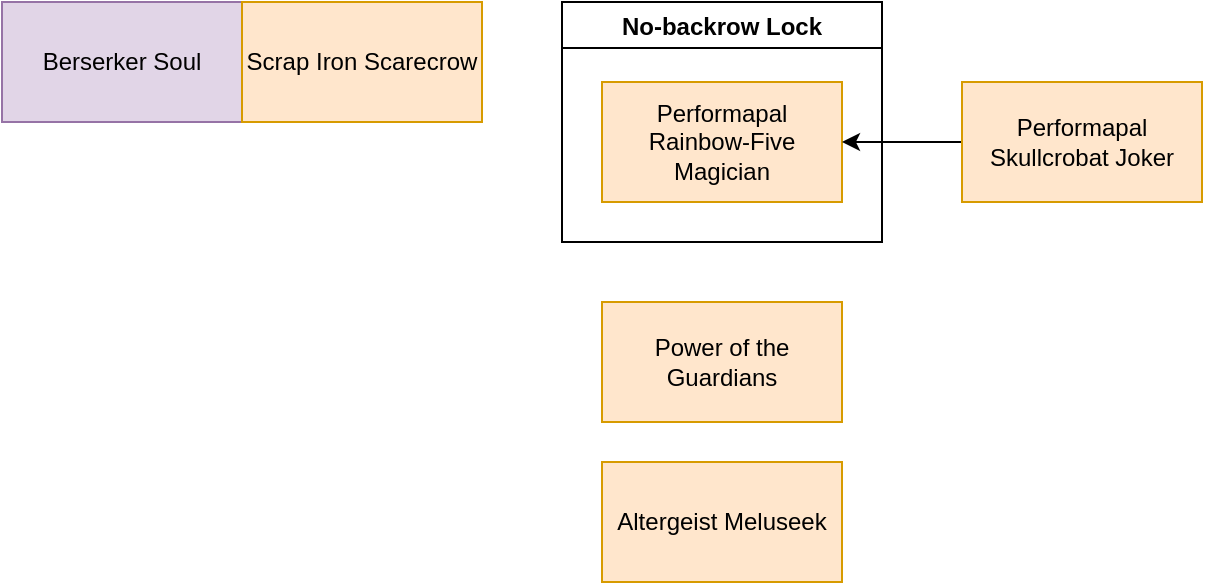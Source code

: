 <mxfile version="20.2.2" type="github" pages="9">
  <diagram id="tqtPxRGmtKnDjlXkXx3w" name="Direct Attack">
    <mxGraphModel dx="1422" dy="754" grid="1" gridSize="10" guides="1" tooltips="1" connect="1" arrows="1" fold="1" page="1" pageScale="1" pageWidth="850" pageHeight="1100" math="0" shadow="0">
      <root>
        <mxCell id="0" />
        <mxCell id="1" parent="0" />
        <mxCell id="i6ivA8VLhFzzxt_EUd3W-1" value="Berserker Soul" style="whiteSpace=wrap;html=1;fillColor=#e1d5e7;strokeColor=#9673a6;" parent="1" vertex="1">
          <mxGeometry x="40" y="40" width="120" height="60" as="geometry" />
        </mxCell>
        <mxCell id="HmCaL-YEFzU1u5kMsk7C-1" value="Scrap Iron Scarecrow" style="whiteSpace=wrap;html=1;fillColor=#ffe6cc;strokeColor=#d79b00;" parent="1" vertex="1">
          <mxGeometry x="160" y="40" width="120" height="60" as="geometry" />
        </mxCell>
        <mxCell id="-nHRircxOOFd57Krlaqe-1" value="No-backrow Lock" style="swimlane;" parent="1" vertex="1">
          <mxGeometry x="320" y="40" width="160" height="120" as="geometry" />
        </mxCell>
        <mxCell id="-nHRircxOOFd57Krlaqe-2" value="Performapal Rainbow-Five Magician" style="whiteSpace=wrap;html=1;fillColor=#ffe6cc;strokeColor=#d79b00;" parent="-nHRircxOOFd57Krlaqe-1" vertex="1">
          <mxGeometry x="20" y="40" width="120" height="60" as="geometry" />
        </mxCell>
        <mxCell id="-nHRircxOOFd57Krlaqe-3" style="edgeStyle=orthogonalEdgeStyle;rounded=0;orthogonalLoop=1;jettySize=auto;html=1;entryX=1;entryY=0.5;entryDx=0;entryDy=0;" parent="-nHRircxOOFd57Krlaqe-1" source="-nHRircxOOFd57Krlaqe-4" target="-nHRircxOOFd57Krlaqe-2" edge="1">
          <mxGeometry relative="1" as="geometry" />
        </mxCell>
        <mxCell id="-nHRircxOOFd57Krlaqe-4" value="Performapal Skullcrobat Joker" style="whiteSpace=wrap;html=1;fillColor=#ffe6cc;strokeColor=#d79b00;" parent="-nHRircxOOFd57Krlaqe-1" vertex="1">
          <mxGeometry x="200" y="40" width="120" height="60" as="geometry" />
        </mxCell>
        <mxCell id="dnrC9ZARG0tm4f3PevyD-1" value="Power of the Guardians" style="whiteSpace=wrap;html=1;fillColor=#ffe6cc;strokeColor=#d79b00;" parent="1" vertex="1">
          <mxGeometry x="340" y="190" width="120" height="60" as="geometry" />
        </mxCell>
        <mxCell id="dnrC9ZARG0tm4f3PevyD-2" value="Altergeist Meluseek" style="whiteSpace=wrap;html=1;fillColor=#ffe6cc;strokeColor=#d79b00;" parent="1" vertex="1">
          <mxGeometry x="340" y="270" width="120" height="60" as="geometry" />
        </mxCell>
      </root>
    </mxGraphModel>
  </diagram>
  <diagram id="FRVV5idRbIKV1SfBTnvN" name="Double Strike">
    <mxGraphModel dx="1673" dy="887" grid="1" gridSize="10" guides="1" tooltips="1" connect="1" arrows="1" fold="1" page="1" pageScale="1" pageWidth="850" pageHeight="1100" math="0" shadow="0">
      <root>
        <mxCell id="0" />
        <mxCell id="1" parent="0" />
        <mxCell id="Ubdyn0iR39syvh83XVfV-2" value="Double-strike Support" style="swimlane;" vertex="1" parent="1">
          <mxGeometry x="400" y="75" width="160" height="120" as="geometry" />
        </mxCell>
        <mxCell id="Ubdyn0iR39syvh83XVfV-3" value="Power of Guardians" style="whiteSpace=wrap;html=1;fillColor=#ffe6cc;strokeColor=#d79b00;" vertex="1" parent="Ubdyn0iR39syvh83XVfV-2">
          <mxGeometry x="20" y="40" width="120" height="60" as="geometry" />
        </mxCell>
        <mxCell id="Ubdyn0iR39syvh83XVfV-4" value="Double-strikers" style="swimlane;" vertex="1" parent="1">
          <mxGeometry x="40" y="40" width="290" height="190" as="geometry" />
        </mxCell>
        <mxCell id="Ubdyn0iR39syvh83XVfV-5" value="Kachi Kochi Dragon" style="whiteSpace=wrap;html=1;fillColor=#f0a30a;fontColor=#000000;strokeColor=#BD7000;" vertex="1" parent="Ubdyn0iR39syvh83XVfV-4">
          <mxGeometry x="20" y="40" width="120" height="60" as="geometry" />
        </mxCell>
        <mxCell id="Ubdyn0iR39syvh83XVfV-6" value="Gunkan Suship Ikura-class Dreadnought" style="whiteSpace=wrap;html=1;fillColor=#0050ef;fontColor=#ffffff;strokeColor=#001DBC;" vertex="1" parent="Ubdyn0iR39syvh83XVfV-4">
          <mxGeometry x="20" y="110" width="120" height="60" as="geometry" />
        </mxCell>
        <mxCell id="Ubdyn0iR39syvh83XVfV-8" value="Altergeist Memorygant" style="whiteSpace=wrap;html=1;fillColor=#6a00ff;strokeColor=#3700CC;fontColor=#ffffff;" vertex="1" parent="Ubdyn0iR39syvh83XVfV-4">
          <mxGeometry x="150" y="40" width="120" height="60" as="geometry" />
        </mxCell>
        <mxCell id="Ubdyn0iR39syvh83XVfV-7" value="" style="shape=link;html=1;rounded=0;entryX=0;entryY=0.5;entryDx=0;entryDy=0;" edge="1" parent="1" target="Ubdyn0iR39syvh83XVfV-2" source="Ubdyn0iR39syvh83XVfV-4">
          <mxGeometry width="100" relative="1" as="geometry">
            <mxPoint x="200" y="150" as="sourcePoint" />
            <mxPoint x="190" y="180" as="targetPoint" />
          </mxGeometry>
        </mxCell>
      </root>
    </mxGraphModel>
  </diagram>
  <diagram id="k3XtddSRICdn5ckGxZP9" name="Graveyard">
    <mxGraphModel dx="1422" dy="754" grid="1" gridSize="10" guides="1" tooltips="1" connect="1" arrows="1" fold="1" page="1" pageScale="1" pageWidth="850" pageHeight="1100" math="0" shadow="0">
      <root>
        <mxCell id="0" />
        <mxCell id="1" parent="0" />
        <mxCell id="qbupHraFLRX2WD-IEX-6-1" value="Deck to Graveyard" style="swimlane;" parent="1" vertex="1">
          <mxGeometry x="20" y="20" width="160" height="200" as="geometry" />
        </mxCell>
        <mxCell id="J6CSg8eaZkPXc1e662Wj-21" value="Foolish Burial" style="whiteSpace=wrap;html=1;fillColor=#e1d5e7;strokeColor=#9673a6;" parent="qbupHraFLRX2WD-IEX-6-1" vertex="1">
          <mxGeometry x="20" y="40" width="120" height="60" as="geometry" />
        </mxCell>
        <mxCell id="qbupHraFLRX2WD-IEX-6-2" value="Armageddon Knight" style="whiteSpace=wrap;html=1;fillColor=#ffe6cc;strokeColor=#d79b00;" parent="qbupHraFLRX2WD-IEX-6-1" vertex="1">
          <mxGeometry x="20" y="120" width="120" height="60" as="geometry" />
        </mxCell>
        <mxCell id="clGFGB4gFXvgcVI6caBt-5" value="" style="edgeStyle=orthogonalEdgeStyle;rounded=0;orthogonalLoop=1;jettySize=auto;html=1;" parent="1" source="qbupHraFLRX2WD-IEX-6-3" target="clGFGB4gFXvgcVI6caBt-2" edge="1">
          <mxGeometry relative="1" as="geometry" />
        </mxCell>
        <mxCell id="qbupHraFLRX2WD-IEX-6-3" value="Hand to Graveyard" style="swimlane;" parent="1" vertex="1">
          <mxGeometry x="300" y="20" width="480" height="410" as="geometry" />
        </mxCell>
        <mxCell id="uOeM7xrh9b_xjBoLv8GL-2" value="Morphing Jar" style="whiteSpace=wrap;html=1;fillColor=#e1d5e7;strokeColor=#9673a6;" parent="qbupHraFLRX2WD-IEX-6-3" vertex="1">
          <mxGeometry x="15" y="40" width="120" height="60" as="geometry" />
        </mxCell>
        <mxCell id="uOeM7xrh9b_xjBoLv8GL-3" value="Raigeki Break" style="whiteSpace=wrap;html=1;fillColor=#dae8fc;strokeColor=#6c8ebf;" parent="qbupHraFLRX2WD-IEX-6-3" vertex="1">
          <mxGeometry x="255" y="180" width="120" height="60" as="geometry" />
        </mxCell>
        <mxCell id="uOeM7xrh9b_xjBoLv8GL-5" value="Dark Core" style="whiteSpace=wrap;html=1;fillColor=#dae8fc;strokeColor=#6c8ebf;" parent="qbupHraFLRX2WD-IEX-6-3" vertex="1">
          <mxGeometry x="135" y="180" width="120" height="60" as="geometry" />
        </mxCell>
        <mxCell id="uOeM7xrh9b_xjBoLv8GL-4" value="Twin Twister" style="whiteSpace=wrap;html=1;fillColor=#ffe6cc;strokeColor=#d79b00;" parent="qbupHraFLRX2WD-IEX-6-3" vertex="1">
          <mxGeometry x="15" y="110" width="120" height="60" as="geometry" />
        </mxCell>
        <mxCell id="uOeM7xrh9b_xjBoLv8GL-1" value="Card Destruction" style="whiteSpace=wrap;html=1;fillColor=#e1d5e7;strokeColor=#9673a6;" parent="qbupHraFLRX2WD-IEX-6-3" vertex="1">
          <mxGeometry x="135" y="40" width="120" height="60" as="geometry" />
        </mxCell>
        <mxCell id="clGFGB4gFXvgcVI6caBt-6" value="Cipher Twin Rapter" style="rounded=0;whiteSpace=wrap;html=1;fillColor=#dae8fc;strokeColor=#6c8ebf;" parent="qbupHraFLRX2WD-IEX-6-3" vertex="1">
          <mxGeometry x="15" y="180" width="120" height="60" as="geometry" />
        </mxCell>
        <mxCell id="clGFGB4gFXvgcVI6caBt-8" value="Cards of Consonance" style="whiteSpace=wrap;html=1;fillColor=#ffe6cc;strokeColor=#d79b00;" parent="qbupHraFLRX2WD-IEX-6-3" vertex="1">
          <mxGeometry x="140" y="330" width="120" height="60" as="geometry" />
        </mxCell>
        <mxCell id="clGFGB4gFXvgcVI6caBt-10" value="Pendulum Call" style="whiteSpace=wrap;html=1;fillColor=#e1d5e7;strokeColor=#9673a6;" parent="qbupHraFLRX2WD-IEX-6-3" vertex="1">
          <mxGeometry x="15" y="260" width="120" height="60" as="geometry" />
        </mxCell>
        <mxCell id="LZvBMNbMAwr3HlE0901q-1" value="Galaxy Soldier" style="whiteSpace=wrap;html=1;fillColor=#ffe6cc;strokeColor=#d79b00;" parent="qbupHraFLRX2WD-IEX-6-3" vertex="1">
          <mxGeometry x="15" y="330" width="120" height="60" as="geometry" />
        </mxCell>
        <mxCell id="clGFGB4gFXvgcVI6caBt-2" value="The White Stone of Ancients" style="whiteSpace=wrap;html=1;fillColor=#ffe6cc;strokeColor=#d79b00;" parent="1" vertex="1">
          <mxGeometry x="280" y="510" width="123" height="60" as="geometry" />
        </mxCell>
        <mxCell id="clGFGB4gFXvgcVI6caBt-4" style="edgeStyle=orthogonalEdgeStyle;rounded=0;orthogonalLoop=1;jettySize=auto;html=1;entryX=0;entryY=0.5;entryDx=0;entryDy=0;" parent="1" source="J6CSg8eaZkPXc1e662Wj-21" target="clGFGB4gFXvgcVI6caBt-2" edge="1">
          <mxGeometry relative="1" as="geometry" />
        </mxCell>
        <mxCell id="Z9cp1-32GliG2KIltxgq-1" value="Generic Reborn" style="swimlane;" parent="1" vertex="1">
          <mxGeometry x="620" y="490" width="160" height="260" as="geometry" />
        </mxCell>
        <mxCell id="Z9cp1-32GliG2KIltxgq-2" value="Monster Reborn" style="whiteSpace=wrap;html=1;fillColor=#e1d5e7;strokeColor=#9673a6;" parent="Z9cp1-32GliG2KIltxgq-1" vertex="1">
          <mxGeometry x="16.5" y="40" width="120" height="60" as="geometry" />
        </mxCell>
        <mxCell id="Z9cp1-32GliG2KIltxgq-3" value="Call of the Haunted" style="whiteSpace=wrap;html=1;fillColor=#fff2cc;strokeColor=#d6b656;" parent="Z9cp1-32GliG2KIltxgq-1" vertex="1">
          <mxGeometry x="16.5" y="110" width="120" height="60" as="geometry" />
        </mxCell>
        <mxCell id="Z9cp1-32GliG2KIltxgq-4" value="Back to the Front" style="whiteSpace=wrap;html=1;fillColor=#fff2cc;strokeColor=#d6b656;" parent="Z9cp1-32GliG2KIltxgq-1" vertex="1">
          <mxGeometry x="16.5" y="180" width="120" height="60" as="geometry" />
        </mxCell>
      </root>
    </mxGraphModel>
  </diagram>
  <diagram id="TmC9iGX8f41o32-x5Vda" name="Equip Spell">
    <mxGraphModel dx="974" dy="788" grid="1" gridSize="10" guides="1" tooltips="1" connect="1" arrows="1" fold="1" page="1" pageScale="1" pageWidth="850" pageHeight="1100" math="0" shadow="0">
      <root>
        <mxCell id="0" />
        <mxCell id="1" parent="0" />
        <mxCell id="KQ9AMJd8H7HLf7KBd6f3-4" value="Fateful Adventure" style="whiteSpace=wrap;html=1;fillColor=#ffe6cc;strokeColor=#d79b00;" parent="1" vertex="1">
          <mxGeometry x="320" y="300" width="120" height="60" as="geometry" />
        </mxCell>
        <mxCell id="KQ9AMJd8H7HLf7KBd6f3-6" value="Power Tool Mecha Dragon" style="whiteSpace=wrap;html=1;fillColor=#6a00ff;fontColor=#ffffff;strokeColor=#3700CC;" parent="1" vertex="1">
          <mxGeometry x="570" y="290" width="120" height="60" as="geometry" />
        </mxCell>
        <mxCell id="KQ9AMJd8H7HLf7KBd6f3-8" value="Return Equip Spell" style="swimlane;" parent="1" vertex="1">
          <mxGeometry x="40" y="400" width="160" height="240" as="geometry" />
        </mxCell>
        <mxCell id="KQ9AMJd8H7HLf7KBd6f3-5" value="Gilford the Legend" style="whiteSpace=wrap;html=1;fillColor=#dae8fc;strokeColor=#6c8ebf;" parent="KQ9AMJd8H7HLf7KBd6f3-8" vertex="1">
          <mxGeometry x="20" y="40" width="120" height="60" as="geometry" />
        </mxCell>
        <mxCell id="KQ9AMJd8H7HLf7KBd6f3-7" value="Knight Day Grepher" style="whiteSpace=wrap;html=1;fillColor=#dae8fc;strokeColor=#6c8ebf;" parent="KQ9AMJd8H7HLf7KBd6f3-8" vertex="1">
          <mxGeometry x="20" y="100" width="120" height="60" as="geometry" />
        </mxCell>
        <mxCell id="KQ9AMJd8H7HLf7KBd6f3-17" value="Swords at Dawn" style="whiteSpace=wrap;html=1;fillColor=#dae8fc;strokeColor=#6c8ebf;" parent="KQ9AMJd8H7HLf7KBd6f3-8" vertex="1">
          <mxGeometry x="20" y="160" width="120" height="60" as="geometry" />
        </mxCell>
        <mxCell id="KQ9AMJd8H7HLf7KBd6f3-11" value="Iron Blacksmith Kotetsu" style="whiteSpace=wrap;html=1;fillColor=#dae8fc;strokeColor=#6c8ebf;" parent="1" vertex="1">
          <mxGeometry x="250" y="420" width="120" height="60" as="geometry" />
        </mxCell>
        <mxCell id="KQ9AMJd8H7HLf7KBd6f3-12" value="Release Restraint Wave" style="whiteSpace=wrap;html=1;fillColor=#dae8fc;strokeColor=#6c8ebf;" parent="1" vertex="1">
          <mxGeometry x="250" y="500" width="120" height="60" as="geometry" />
        </mxCell>
        <mxCell id="KQ9AMJd8H7HLf7KBd6f3-14" value="Equip Spell" style="swimlane;" parent="1" vertex="1">
          <mxGeometry x="210" y="40" width="280" height="190" as="geometry" />
        </mxCell>
        <mxCell id="KQ9AMJd8H7HLf7KBd6f3-1" value="United We Stand" style="whiteSpace=wrap;html=1;fillColor=#e1d5e7;strokeColor=#9673a6;" parent="KQ9AMJd8H7HLf7KBd6f3-14" vertex="1">
          <mxGeometry x="20" y="40" width="120" height="60" as="geometry" />
        </mxCell>
        <mxCell id="KQ9AMJd8H7HLf7KBd6f3-3" value="Power of Guardians" style="whiteSpace=wrap;html=1;fillColor=#ffe6cc;strokeColor=#d79b00;" parent="KQ9AMJd8H7HLf7KBd6f3-14" vertex="1">
          <mxGeometry x="140" y="40" width="120" height="60" as="geometry" />
        </mxCell>
        <mxCell id="KQ9AMJd8H7HLf7KBd6f3-13" value="Mage Power" style="whiteSpace=wrap;html=1;fillColor=#dae8fc;strokeColor=#6c8ebf;" parent="KQ9AMJd8H7HLf7KBd6f3-14" vertex="1">
          <mxGeometry x="20" y="110" width="120" height="60" as="geometry" />
        </mxCell>
        <mxCell id="KQ9AMJd8H7HLf7KBd6f3-15" value="White Veil" style="whiteSpace=wrap;html=1;fillColor=#dae8fc;strokeColor=#6c8ebf;" parent="KQ9AMJd8H7HLf7KBd6f3-14" vertex="1">
          <mxGeometry x="140" y="110" width="120" height="60" as="geometry" />
        </mxCell>
        <mxCell id="KQ9AMJd8H7HLf7KBd6f3-19" style="edgeStyle=orthogonalEdgeStyle;rounded=0;orthogonalLoop=1;jettySize=auto;html=1;entryX=0;entryY=0.5;entryDx=0;entryDy=0;" parent="1" source="KQ9AMJd8H7HLf7KBd6f3-16" target="KQ9AMJd8H7HLf7KBd6f3-14" edge="1">
          <mxGeometry relative="1" as="geometry" />
        </mxCell>
        <mxCell id="KQ9AMJd8H7HLf7KBd6f3-16" value="Gearbreed" style="whiteSpace=wrap;html=1;fillColor=#dae8fc;strokeColor=#6c8ebf;" parent="1" vertex="1">
          <mxGeometry x="40" y="105" width="120" height="60" as="geometry" />
        </mxCell>
        <mxCell id="KQ9AMJd8H7HLf7KBd6f3-21" style="edgeStyle=orthogonalEdgeStyle;rounded=0;orthogonalLoop=1;jettySize=auto;html=1;entryX=0;entryY=0.5;entryDx=0;entryDy=0;" parent="1" source="KQ9AMJd8H7HLf7KBd6f3-20" target="KQ9AMJd8H7HLf7KBd6f3-14" edge="1">
          <mxGeometry relative="1" as="geometry" />
        </mxCell>
        <mxCell id="KQ9AMJd8H7HLf7KBd6f3-20" value="Sunlight Unicorn" style="whiteSpace=wrap;html=1;" parent="1" vertex="1">
          <mxGeometry x="40" y="180" width="120" height="60" as="geometry" />
        </mxCell>
        <mxCell id="KQ9AMJd8H7HLf7KBd6f3-35" value="Noble Arms - Gallatin" style="whiteSpace=wrap;html=1;fillColor=#dae8fc;strokeColor=#6c8ebf;" parent="1" vertex="1">
          <mxGeometry x="460" y="470" width="120" height="60" as="geometry" />
        </mxCell>
        <mxCell id="PBylJo13BLfVdvAJxUuN-1" value="Power of the Guardians" style="swimlane;" parent="1" vertex="1">
          <mxGeometry x="40" y="660" width="640" height="180" as="geometry" />
        </mxCell>
        <mxCell id="PBylJo13BLfVdvAJxUuN-2" value="All Monster Protection" style="swimlane;" parent="PBylJo13BLfVdvAJxUuN-1" vertex="1">
          <mxGeometry x="320" y="40" width="290" height="120" as="geometry" />
        </mxCell>
        <mxCell id="PBylJo13BLfVdvAJxUuN-3" value="Power of the Guardians" style="whiteSpace=wrap;html=1;fillColor=#ffe6cc;strokeColor=#d79b00;" parent="PBylJo13BLfVdvAJxUuN-2" vertex="1">
          <mxGeometry x="20" y="40" width="120" height="60" as="geometry" />
        </mxCell>
        <mxCell id="PBylJo13BLfVdvAJxUuN-4" value="Ring of Magnetism" style="whiteSpace=wrap;html=1;fillColor=#ffe6cc;strokeColor=#d79b00;" parent="PBylJo13BLfVdvAJxUuN-2" vertex="1">
          <mxGeometry x="150" y="40" width="120" height="60" as="geometry" />
        </mxCell>
        <mxCell id="PBylJo13BLfVdvAJxUuN-5" value="" style="shape=link;html=1;rounded=0;exitX=1;exitY=0.5;exitDx=0;exitDy=0;entryX=0;entryY=0.5;entryDx=0;entryDy=0;" parent="PBylJo13BLfVdvAJxUuN-2" source="PBylJo13BLfVdvAJxUuN-3" target="PBylJo13BLfVdvAJxUuN-4" edge="1">
          <mxGeometry width="100" relative="1" as="geometry">
            <mxPoint x="50" y="-40" as="sourcePoint" />
            <mxPoint x="150" y="-40" as="targetPoint" />
          </mxGeometry>
        </mxCell>
        <mxCell id="PBylJo13BLfVdvAJxUuN-6" value="Inevitable Growth" style="swimlane;" parent="PBylJo13BLfVdvAJxUuN-1" vertex="1">
          <mxGeometry x="20" y="40" width="290" height="120" as="geometry" />
        </mxCell>
        <mxCell id="PBylJo13BLfVdvAJxUuN-7" value="Shield Wing" style="whiteSpace=wrap;html=1;fillColor=#ffe6cc;strokeColor=#d79b00;" parent="PBylJo13BLfVdvAJxUuN-6" vertex="1">
          <mxGeometry x="20" y="40" width="120" height="60" as="geometry" />
        </mxCell>
        <mxCell id="PBylJo13BLfVdvAJxUuN-8" value="Power of the Guardians" style="whiteSpace=wrap;html=1;fillColor=#ffe6cc;strokeColor=#d79b00;" parent="PBylJo13BLfVdvAJxUuN-6" vertex="1">
          <mxGeometry x="150" y="40" width="120" height="60" as="geometry" />
        </mxCell>
        <mxCell id="PBylJo13BLfVdvAJxUuN-9" value="" style="shape=link;html=1;rounded=0;exitX=1;exitY=0.5;exitDx=0;exitDy=0;entryX=0;entryY=0.5;entryDx=0;entryDy=0;" parent="PBylJo13BLfVdvAJxUuN-6" source="PBylJo13BLfVdvAJxUuN-7" target="PBylJo13BLfVdvAJxUuN-8" edge="1">
          <mxGeometry width="100" relative="1" as="geometry">
            <mxPoint x="-150" y="-10" as="sourcePoint" />
            <mxPoint x="-50" y="-10" as="targetPoint" />
          </mxGeometry>
        </mxCell>
      </root>
    </mxGraphModel>
  </diagram>
  <diagram id="OoVfKozZZP19OXvTra97" name="Monster">
    <mxGraphModel dx="1422" dy="754" grid="1" gridSize="10" guides="1" tooltips="1" connect="1" arrows="1" fold="1" page="1" pageScale="1" pageWidth="850" pageHeight="1100" math="0" shadow="0">
      <root>
        <mxCell id="0" />
        <mxCell id="1" parent="0" />
        <mxCell id="rQL7H8hPHh0mbTXPi9bD-1" value="Normal Monster Support" style="swimlane;" parent="1" vertex="1">
          <mxGeometry x="20" y="20" width="290" height="260" as="geometry" />
        </mxCell>
        <mxCell id="rQL7H8hPHh0mbTXPi9bD-2" value="Unexpected Dai" style="whiteSpace=wrap;html=1;fillColor=#ffe6cc;strokeColor=#d79b00;" parent="rQL7H8hPHh0mbTXPi9bD-1" vertex="1">
          <mxGeometry x="20" y="40" width="120" height="60" as="geometry" />
        </mxCell>
        <mxCell id="rQL7H8hPHh0mbTXPi9bD-6" value="Link Spider" style="whiteSpace=wrap;html=1;fillColor=#f0a30a;fontColor=#000000;strokeColor=#BD7000;" parent="rQL7H8hPHh0mbTXPi9bD-1" vertex="1">
          <mxGeometry x="150" y="40" width="120" height="60" as="geometry" />
        </mxCell>
        <mxCell id="rQL7H8hPHh0mbTXPi9bD-3" value="Heart of the Underdog" style="whiteSpace=wrap;html=1;fillColor=#dae8fc;strokeColor=#6c8ebf;" parent="rQL7H8hPHh0mbTXPi9bD-1" vertex="1">
          <mxGeometry x="150" y="110" width="120" height="60" as="geometry" />
        </mxCell>
        <mxCell id="waRzVCXTt-gT5jvSgv9V-1" value="Dragon Horn Hunter" style="whiteSpace=wrap;html=1;fillColor=#dae8fc;strokeColor=#6c8ebf;" parent="rQL7H8hPHh0mbTXPi9bD-1" vertex="1">
          <mxGeometry x="20" y="110" width="120" height="60" as="geometry" />
        </mxCell>
        <mxCell id="R7ZuBB_lxKhwf4n1fkfq-1" value="Lancephorhynchus" style="whiteSpace=wrap;html=1;" parent="rQL7H8hPHh0mbTXPi9bD-1" vertex="1">
          <mxGeometry x="20" y="180" width="120" height="60" as="geometry" />
        </mxCell>
        <mxCell id="rQL7H8hPHh0mbTXPi9bD-4" value="Generic Monster Support" style="swimlane;" parent="1" vertex="1">
          <mxGeometry x="20" y="300" width="210" height="120" as="geometry" />
        </mxCell>
        <mxCell id="rQL7H8hPHh0mbTXPi9bD-5" value="Power of the Guardians" style="whiteSpace=wrap;html=1;fillColor=#ffe6cc;strokeColor=#d79b00;" parent="rQL7H8hPHh0mbTXPi9bD-4" vertex="1">
          <mxGeometry x="45" y="40" width="120" height="60" as="geometry" />
        </mxCell>
        <mxCell id="PYZ7pGFFv4HDBDFH97G1-1" value="Normal Monster Unchained summon" style="swimlane;" parent="1" vertex="1">
          <mxGeometry x="330" y="20" width="300" height="120" as="geometry" />
        </mxCell>
        <mxCell id="rQL7H8hPHh0mbTXPi9bD-8" value="Link Spider" style="whiteSpace=wrap;html=1;fillColor=#f0a30a;fontColor=#000000;strokeColor=#BD7000;" parent="PYZ7pGFFv4HDBDFH97G1-1" vertex="1">
          <mxGeometry x="20" y="40" width="120" height="60" as="geometry" />
        </mxCell>
        <mxCell id="hV6YfNnXjgyquWolyUV3-1" value="Unchained Abomination" style="whiteSpace=wrap;html=1;fillColor=#6a00ff;fontColor=#ffffff;strokeColor=#3700CC;" parent="PYZ7pGFFv4HDBDFH97G1-1" vertex="1">
          <mxGeometry x="160" y="40" width="120" height="60" as="geometry" />
        </mxCell>
        <mxCell id="hV6YfNnXjgyquWolyUV3-2" value="" style="edgeStyle=orthogonalEdgeStyle;rounded=0;orthogonalLoop=1;jettySize=auto;html=1;" parent="PYZ7pGFFv4HDBDFH97G1-1" source="rQL7H8hPHh0mbTXPi9bD-8" target="hV6YfNnXjgyquWolyUV3-1" edge="1">
          <mxGeometry relative="1" as="geometry" />
        </mxCell>
      </root>
    </mxGraphModel>
  </diagram>
  <diagram id="mfH2ATyb_PeCsaHpSg-w" name="Self Burn">
    <mxGraphModel dx="1369" dy="844" grid="1" gridSize="10" guides="1" tooltips="1" connect="1" arrows="1" fold="1" page="1" pageScale="1" pageWidth="850" pageHeight="1100" math="0" shadow="0">
      <root>
        <mxCell id="0" />
        <mxCell id="1" parent="0" />
        <mxCell id="zVy1A3_LeAhqffGLlYCz-1" value="Hailon, the Timelord" style="whiteSpace=wrap;html=1;" parent="1" vertex="1">
          <mxGeometry x="140" y="20" width="120" height="60" as="geometry" />
        </mxCell>
        <mxCell id="zVy1A3_LeAhqffGLlYCz-2" value="Sadion, the Timelord" style="whiteSpace=wrap;html=1;" parent="1" vertex="1">
          <mxGeometry x="20" y="20" width="120" height="60" as="geometry" />
        </mxCell>
      </root>
    </mxGraphModel>
  </diagram>
  <diagram id="QnMWtF5KrqK0FYUh_TBK" name="Stall">
    <mxGraphModel dx="828" dy="670" grid="1" gridSize="10" guides="1" tooltips="1" connect="1" arrows="1" fold="1" page="1" pageScale="1" pageWidth="850" pageHeight="1100" math="0" shadow="0">
      <root>
        <mxCell id="0" />
        <mxCell id="1" parent="0" />
        <mxCell id="rAXfOTA7ZakSZnf3as3c-17" value="Pain Stall" style="swimlane;" parent="1" vertex="1">
          <mxGeometry x="220" y="40" width="160" height="120" as="geometry" />
        </mxCell>
        <mxCell id="rAXfOTA7ZakSZnf3as3c-18" value="Kuriphoton" style="whiteSpace=wrap;html=1;fillColor=#dae8fc;strokeColor=#6c8ebf;" parent="rAXfOTA7ZakSZnf3as3c-17" vertex="1">
          <mxGeometry x="20" y="40" width="120" height="60" as="geometry" />
        </mxCell>
        <mxCell id="rAXfOTA7ZakSZnf3as3c-19" value="Generic Stall" style="swimlane;startSize=23;" parent="1" vertex="1">
          <mxGeometry x="40" y="40" width="165" height="320" as="geometry" />
        </mxCell>
        <mxCell id="rAXfOTA7ZakSZnf3as3c-20" value="Swords of Revealing Light" style="whiteSpace=wrap;html=1;fillColor=#ffe6cc;strokeColor=#d79b00;" parent="rAXfOTA7ZakSZnf3as3c-19" vertex="1">
          <mxGeometry x="20" y="110" width="120" height="60" as="geometry" />
        </mxCell>
        <mxCell id="rAXfOTA7ZakSZnf3as3c-21" value="Performapal Kuribohble" style="whiteSpace=wrap;html=1;fillColor=#ffe6cc;strokeColor=#d79b00;" parent="rAXfOTA7ZakSZnf3as3c-19" vertex="1">
          <mxGeometry x="20" y="40" width="120" height="60" as="geometry" />
        </mxCell>
        <mxCell id="rAXfOTA7ZakSZnf3as3c-22" value="Scrap Iron Scarecrow" style="whiteSpace=wrap;html=1;fillColor=#ffe6cc;strokeColor=#d79b00;" parent="rAXfOTA7ZakSZnf3as3c-19" vertex="1">
          <mxGeometry x="20" y="180" width="120" height="60" as="geometry" />
        </mxCell>
        <mxCell id="rAXfOTA7ZakSZnf3as3c-23" value="Threatening Roar" style="whiteSpace=wrap;html=1;fillColor=#ffe6cc;strokeColor=#d79b00;" parent="rAXfOTA7ZakSZnf3as3c-19" vertex="1">
          <mxGeometry x="20" y="240" width="120" height="60" as="geometry" />
        </mxCell>
        <mxCell id="rAXfOTA7ZakSZnf3as3c-25" style="edgeStyle=orthogonalEdgeStyle;rounded=0;orthogonalLoop=1;jettySize=auto;html=1;entryX=1;entryY=0.5;entryDx=0;entryDy=0;" parent="1" source="rAXfOTA7ZakSZnf3as3c-26" target="rAXfOTA7ZakSZnf3as3c-18" edge="1">
          <mxGeometry relative="1" as="geometry" />
        </mxCell>
        <mxCell id="rAXfOTA7ZakSZnf3as3c-26" value="Photon Lizard" style="whiteSpace=wrap;html=1;" parent="1" vertex="1">
          <mxGeometry x="420" y="80" width="120" height="60" as="geometry" />
        </mxCell>
        <mxCell id="DOzGVIViS020-7u8Uz_g-1" value="No-backrow Lock" style="swimlane;" parent="1" vertex="1">
          <mxGeometry x="220" y="180" width="160" height="120" as="geometry" />
        </mxCell>
        <mxCell id="rAXfOTA7ZakSZnf3as3c-24" value="Performapal Rainbow-Five Magician" style="whiteSpace=wrap;html=1;fillColor=#ffe6cc;strokeColor=#d79b00;" parent="DOzGVIViS020-7u8Uz_g-1" vertex="1">
          <mxGeometry x="20" y="40" width="120" height="60" as="geometry" />
        </mxCell>
        <mxCell id="rAXfOTA7ZakSZnf3as3c-27" style="edgeStyle=orthogonalEdgeStyle;rounded=0;orthogonalLoop=1;jettySize=auto;html=1;entryX=1;entryY=0.5;entryDx=0;entryDy=0;" parent="DOzGVIViS020-7u8Uz_g-1" source="rAXfOTA7ZakSZnf3as3c-28" target="rAXfOTA7ZakSZnf3as3c-24" edge="1">
          <mxGeometry relative="1" as="geometry" />
        </mxCell>
        <mxCell id="rAXfOTA7ZakSZnf3as3c-28" value="Performapal Skullcrobat Joker" style="whiteSpace=wrap;html=1;fillColor=#ffe6cc;strokeColor=#d79b00;" parent="DOzGVIViS020-7u8Uz_g-1" vertex="1">
          <mxGeometry x="200" y="40" width="120" height="60" as="geometry" />
        </mxCell>
        <mxCell id="dWCkHnci0wjsMXQ-FrML-1" value="Power of the Guardians" style="whiteSpace=wrap;html=1;fillColor=#ffe6cc;strokeColor=#d79b00;" vertex="1" parent="1">
          <mxGeometry x="240" y="320" width="120" height="60" as="geometry" />
        </mxCell>
      </root>
    </mxGraphModel>
  </diagram>
  <diagram id="mAheFKUJcyOt5zKhD8FS" name="Tuner">
    <mxGraphModel dx="1369" dy="844" grid="1" gridSize="10" guides="1" tooltips="1" connect="1" arrows="1" fold="1" page="1" pageScale="1" pageWidth="850" pageHeight="1100" math="0" shadow="0">
      <root>
        <mxCell id="0" />
        <mxCell id="1" parent="0" />
        <mxCell id="cS0gXrggv7wquOSAAXJ_-2" value="" style="edgeStyle=orthogonalEdgeStyle;rounded=0;orthogonalLoop=1;jettySize=auto;html=1;" parent="1" source="iEllt1qDbkovOWhiWLUc-1" target="cS0gXrggv7wquOSAAXJ_-1" edge="1">
          <mxGeometry relative="1" as="geometry" />
        </mxCell>
        <mxCell id="iEllt1qDbkovOWhiWLUc-1" value="Crystron Halqifibrax" style="whiteSpace=wrap;html=1;fillColor=#6a00ff;strokeColor=#3700CC;fontColor=#ffffff;" parent="1" vertex="1">
          <mxGeometry x="20" y="20" width="120" height="60" as="geometry" />
        </mxCell>
        <mxCell id="cS0gXrggv7wquOSAAXJ_-1" value="Unchained Abomination" style="whiteSpace=wrap;html=1;fillColor=#6a00ff;fontColor=#ffffff;strokeColor=#3700CC;" parent="1" vertex="1">
          <mxGeometry x="170" y="20" width="120" height="60" as="geometry" />
        </mxCell>
      </root>
    </mxGraphModel>
  </diagram>
  <diagram id="HICYTY_WnGkBhufambNa" name="Trap">
    <mxGraphModel dx="1369" dy="844" grid="1" gridSize="10" guides="1" tooltips="1" connect="1" arrows="1" fold="1" page="1" pageScale="1" pageWidth="850" pageHeight="1100" math="0" shadow="0">
      <root>
        <mxCell id="0" />
        <mxCell id="1" parent="0" />
        <mxCell id="QJDfiZRoA8MB2LWT1q32-1" value="Junk Collector" style="whiteSpace=wrap;html=1;fillColor=#ffe6cc;strokeColor=#d79b00;" parent="1" vertex="1">
          <mxGeometry x="71.5" y="540" width="120" height="60" as="geometry" />
        </mxCell>
        <mxCell id="QJDfiZRoA8MB2LWT1q32-2" style="edgeStyle=orthogonalEdgeStyle;rounded=0;orthogonalLoop=1;jettySize=auto;html=1;entryX=0;entryY=0.5;entryDx=0;entryDy=0;" parent="1" source="QJDfiZRoA8MB2LWT1q32-3" target="QJDfiZRoA8MB2LWT1q32-8" edge="1">
          <mxGeometry relative="1" as="geometry" />
        </mxCell>
        <mxCell id="QJDfiZRoA8MB2LWT1q32-3" value="Eldlich the Golden Lord" style="whiteSpace=wrap;html=1;fillColor=#e1d5e7;strokeColor=#9673a6;" parent="1" vertex="1">
          <mxGeometry x="71.5" y="410" width="120" height="60" as="geometry" />
        </mxCell>
        <mxCell id="QJDfiZRoA8MB2LWT1q32-4" value="Lord of Prisons" style="whiteSpace=wrap;html=1;fillColor=#e1d5e7;strokeColor=#9673a6;" parent="1" vertex="1">
          <mxGeometry x="250" y="140" width="120" height="60" as="geometry" />
        </mxCell>
        <mxCell id="QJDfiZRoA8MB2LWT1q32-5" style="edgeStyle=orthogonalEdgeStyle;rounded=0;orthogonalLoop=1;jettySize=auto;html=1;" parent="1" source="QJDfiZRoA8MB2LWT1q32-6" target="QJDfiZRoA8MB2LWT1q32-3" edge="1">
          <mxGeometry relative="1" as="geometry" />
        </mxCell>
        <mxCell id="QJDfiZRoA8MB2LWT1q32-6" value="Foolish Burial" style="whiteSpace=wrap;html=1;fillColor=#e1d5e7;strokeColor=#9673a6;" parent="1" vertex="1">
          <mxGeometry x="71.5" y="330" width="120" height="60" as="geometry" />
        </mxCell>
        <mxCell id="QJDfiZRoA8MB2LWT1q32-7" value="Jar of Greed" style="whiteSpace=wrap;html=1;fillColor=#dae8fc;strokeColor=#6c8ebf;" parent="1" vertex="1">
          <mxGeometry x="390" y="140" width="120" height="60" as="geometry" />
        </mxCell>
        <mxCell id="QJDfiZRoA8MB2LWT1q32-8" value="Torrential Tribute" style="whiteSpace=wrap;html=1;fillColor=#dae8fc;strokeColor=#6c8ebf;" parent="1" vertex="1">
          <mxGeometry x="210" y="410" width="120" height="60" as="geometry" />
        </mxCell>
        <mxCell id="al7HE_oR9A0Hs1WTS6SA-1" value="Heavy Storm Duster" style="whiteSpace=wrap;html=1;fillColor=#ffe6cc;strokeColor=#d79b00;" parent="1" vertex="1">
          <mxGeometry x="211.5" y="540" width="120" height="60" as="geometry" />
        </mxCell>
      </root>
    </mxGraphModel>
  </diagram>
</mxfile>
